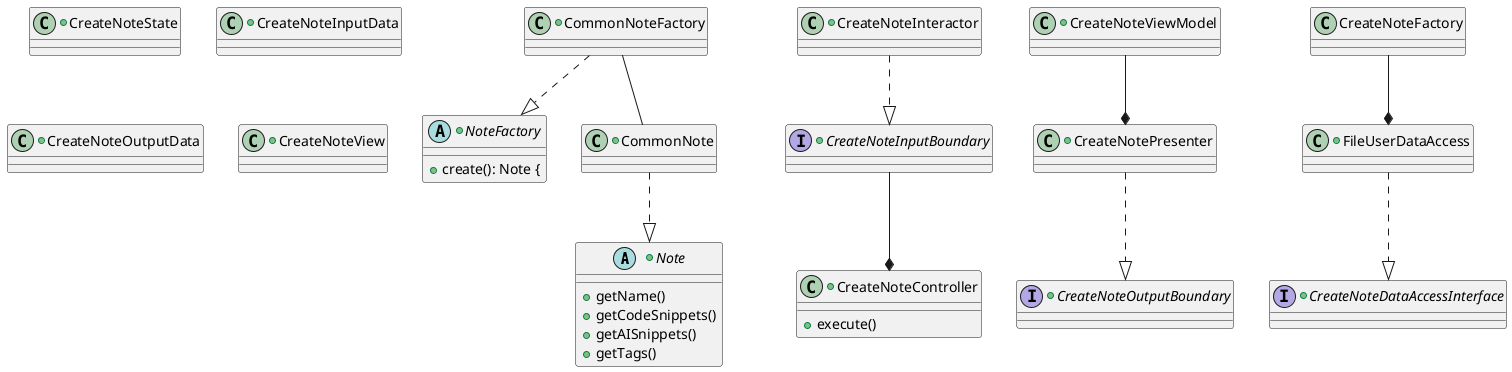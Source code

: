 @startuml
'https://plantuml.com/sequence-diagram


+abstract class Note {

+getName()
+getCodeSnippets()
+getAISnippets()
+getTags()

}

+abstract class NoteFactory {

+create(): Note {

}

+class CommonNote {

}

+class CommonNoteFactory {
}

+class CreateNoteController {

+execute()
}

+class CreateNotePresenter {
}

+class CreateNoteState {
}

+class CreateNoteViewModel {
}

+interface CreateNoteInputBoundary {
}

+class CreateNoteInputData {
}

+class CreateNoteInteractor {
}

+interface CreateNoteOutputBoundary {
}

+class CreateNoteOutputData {
}

+interface CreateNoteDataAccessInterface {
}

+class CreateNoteView {
}

+class FileUserDataAccess {
}

'Implementations
CommonNote ..|> Note
CommonNoteFactory ..|> NoteFactory
CreateNoteInteractor ..|> CreateNoteInputBoundary
CreateNotePresenter ..|> CreateNoteOutputBoundary
FileUserDataAccess ..|> CreateNoteDataAccessInterface

'Compositions
CreateNoteFactory --* FileUserDataAccess
CreateNoteInputBoundary --* CreateNoteController
CreateNoteViewModel --* CreateNotePresenter

'Associations
CommonNoteFactory -- CommonNote


@enduml
